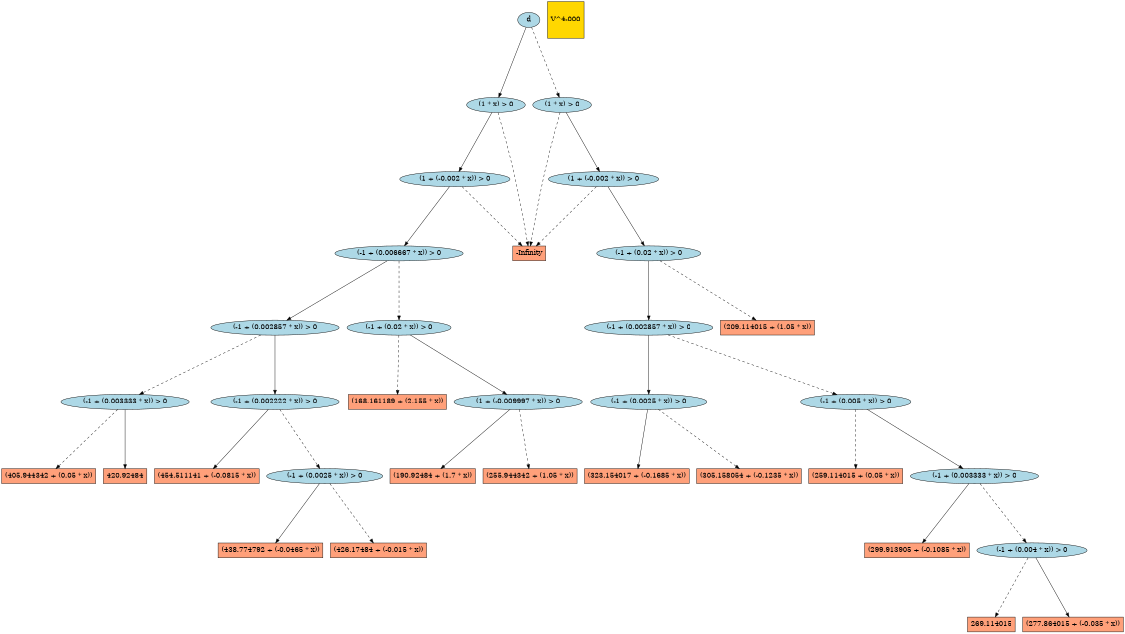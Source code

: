 digraph G { 
graph [ fontname = "Helvetica",fontsize="16",ratio = "auto",
        size="7.5,10",ranksep="2.00" ];
node [fontsize="16"];
"31189" [label="(405.944342 + (0.05 * x))",fillcolor=lightsalmon,color=black,shape=box,style=filled];
"24295" [label="(168.161189 + (2.155 * x))",fillcolor=lightsalmon,color=black,shape=box,style=filled];
"20602" [label="269.114015",fillcolor=lightsalmon,color=black,shape=box,style=filled];
"25632" [label="(1 + (-0.009997 * x)) > 0",fillcolor=lightblue,color=black,shape=ellipse,style=filled];
"25385" [label="(190.92484 + (1.7 * x))",fillcolor=lightsalmon,color=black,shape=box,style=filled];
"34581" [label="d",fillcolor=lightblue,color=black,shape=ellipse,style=filled];
"22175" [label="(299.913905 + (-0.1085 * x))",fillcolor=lightsalmon,color=black,shape=box,style=filled];
"34580" [label="(1 * x) > 0",fillcolor=lightblue,color=black,shape=ellipse,style=filled];
"34206" [label="(454.511141 + (-0.0815 * x))",fillcolor=lightsalmon,color=black,shape=box,style=filled];
"21104" [label="(277.864015 + (-0.035 * x))",fillcolor=lightsalmon,color=black,shape=box,style=filled];
"25383" [label="(255.944342 + (1.05 * x))",fillcolor=lightsalmon,color=black,shape=box,style=filled];
"20777" [label="(323.154017 + (-0.1685 * x))",fillcolor=lightsalmon,color=black,shape=box,style=filled];
"33523" [label="(438.774792 + (-0.0465 * x))",fillcolor=lightsalmon,color=black,shape=box,style=filled];
"18806" [label="(259.114015 + (0.05 * x))",fillcolor=lightsalmon,color=black,shape=box,style=filled];
"22632" [label="(305.158054 + (-0.1235 * x))",fillcolor=lightsalmon,color=black,shape=box,style=filled];
"32250" [label="420.92484",fillcolor=lightsalmon,color=black,shape=box,style=filled];
"23074" [label="(1 + (-0.002 * x)) > 0",fillcolor=lightblue,color=black,shape=ellipse,style=filled];
"23075" [label="(1 * x) > 0",fillcolor=lightblue,color=black,shape=ellipse,style=filled];
"23057" [label="(-1 + (0.0025 * x)) > 0",fillcolor=lightblue,color=black,shape=ellipse,style=filled];
"23072" [label="(-1 + (0.002857 * x)) > 0",fillcolor=lightblue,color=black,shape=ellipse,style=filled];
"23073" [label="(-1 + (0.02 * x)) > 0",fillcolor=lightblue,color=black,shape=ellipse,style=filled];
"32491" [label="(-1 + (0.003333 * x)) > 0",fillcolor=lightblue,color=black,shape=ellipse,style=filled];
"33150" [label="(426.17484 + (-0.015 * x))",fillcolor=lightsalmon,color=black,shape=box,style=filled];
"33844" [label="(-1 + (0.0025 * x)) > 0",fillcolor=lightblue,color=black,shape=ellipse,style=filled];
"34577" [label="(-1 + (0.002857 * x)) > 0",fillcolor=lightblue,color=black,shape=ellipse,style=filled];
"22454" [label="(-1 + (0.003333 * x)) > 0",fillcolor=lightblue,color=black,shape=ellipse,style=filled];
"34578" [label="(-1 + (0.006667 * x)) > 0",fillcolor=lightblue,color=black,shape=ellipse,style=filled];
"25737" [label="(-1 + (0.02 * x)) > 0",fillcolor=lightblue,color=black,shape=ellipse,style=filled];
"34579" [label="(1 + (-0.002 * x)) > 0",fillcolor=lightblue,color=black,shape=ellipse,style=filled];
"21367" [label="(-1 + (0.004 * x)) > 0",fillcolor=lightblue,color=black,shape=ellipse,style=filled];
"13341" [label="(209.114015 + (1.05 * x))",fillcolor=lightsalmon,color=black,shape=box,style=filled];
"34576" [label="(-1 + (0.002222 * x)) > 0",fillcolor=lightblue,color=black,shape=ellipse,style=filled];
"22455" [label="(-1 + (0.005 * x)) > 0",fillcolor=lightblue,color=black,shape=ellipse,style=filled];
"4" [label="-Infinity",fillcolor=lightsalmon,color=black,shape=box,style=filled];
"_temp_" [label="V^4-000",fillcolor=gold1,color=black,shape=square,style=filled];
"25632" -> "25385" [color=black,style=solid];
"25632" -> "25383" [color=black,style=dashed];
"34581" -> "23075" [color=black,style=dashed];
"34581" -> "34580" [color=black,style=solid];
"34580" -> "34579" [color=black,style=solid];
"34580" -> "4" [color=black,style=dashed];
"23074" -> "4" [color=black,style=dashed];
"23074" -> "23073" [color=black,style=solid];
"23075" -> "4" [color=black,style=dashed];
"23075" -> "23074" [color=black,style=solid];
"23057" -> "20777" [color=black,style=solid];
"23057" -> "22632" [color=black,style=dashed];
"23072" -> "22455" [color=black,style=dashed];
"23072" -> "23057" [color=black,style=solid];
"23073" -> "13341" [color=black,style=dashed];
"23073" -> "23072" [color=black,style=solid];
"32491" -> "31189" [color=black,style=dashed];
"32491" -> "32250" [color=black,style=solid];
"33844" -> "33523" [color=black,style=solid];
"33844" -> "33150" [color=black,style=dashed];
"34577" -> "34576" [color=black,style=solid];
"34577" -> "32491" [color=black,style=dashed];
"22454" -> "21367" [color=black,style=dashed];
"22454" -> "22175" [color=black,style=solid];
"34578" -> "34577" [color=black,style=solid];
"34578" -> "25737" [color=black,style=dashed];
"25737" -> "24295" [color=black,style=dashed];
"25737" -> "25632" [color=black,style=solid];
"34579" -> "34578" [color=black,style=solid];
"34579" -> "4" [color=black,style=dashed];
"21367" -> "20602" [color=black,style=dashed];
"21367" -> "21104" [color=black,style=solid];
"34576" -> "33844" [color=black,style=dashed];
"34576" -> "34206" [color=black,style=solid];
"22455" -> "22454" [color=black,style=solid];
"22455" -> "18806" [color=black,style=dashed];
}
